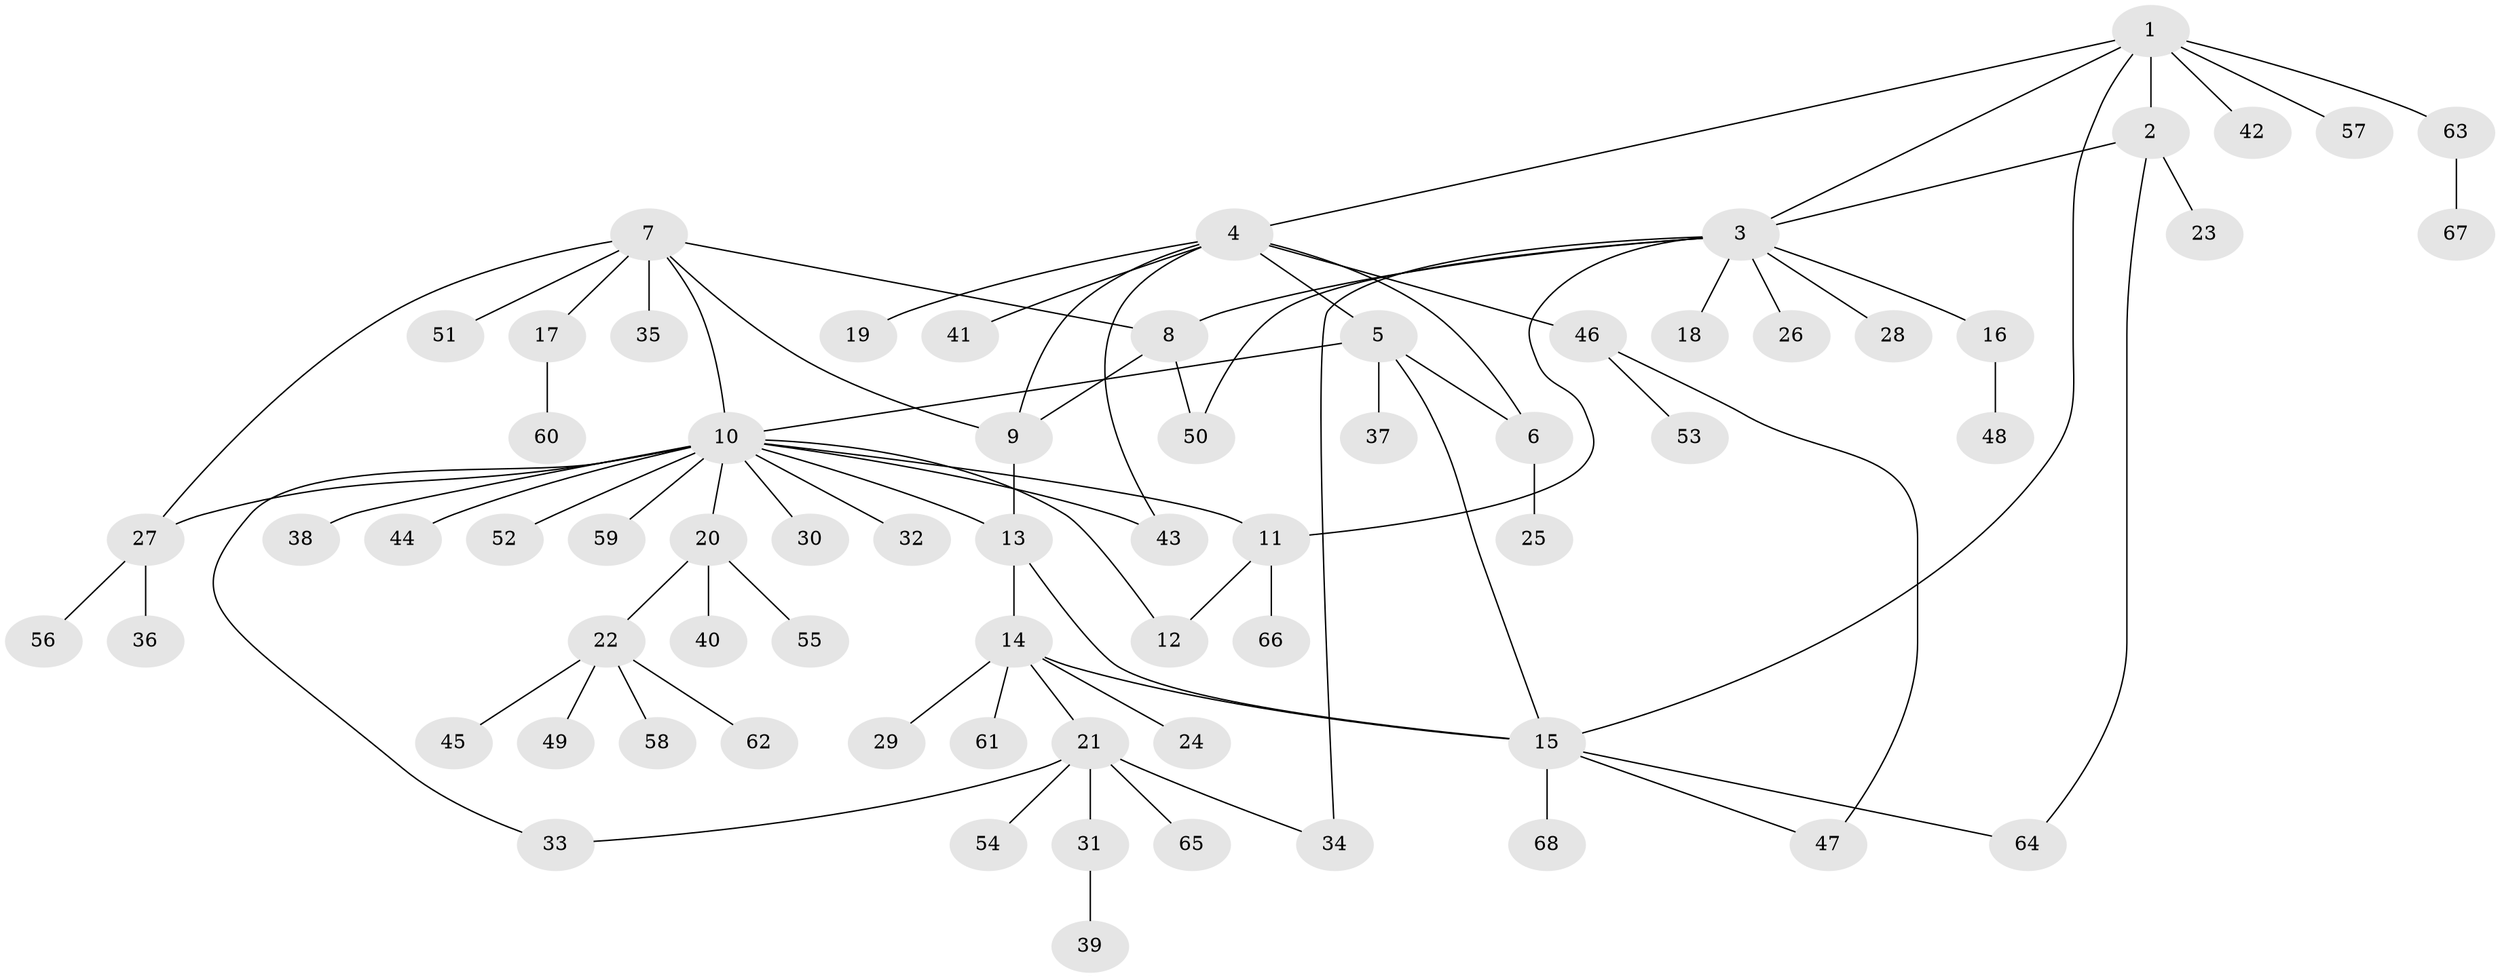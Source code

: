 // Generated by graph-tools (version 1.1) at 2025/02/03/09/25 03:02:46]
// undirected, 68 vertices, 85 edges
graph export_dot {
graph [start="1"]
  node [color=gray90,style=filled];
  1;
  2;
  3;
  4;
  5;
  6;
  7;
  8;
  9;
  10;
  11;
  12;
  13;
  14;
  15;
  16;
  17;
  18;
  19;
  20;
  21;
  22;
  23;
  24;
  25;
  26;
  27;
  28;
  29;
  30;
  31;
  32;
  33;
  34;
  35;
  36;
  37;
  38;
  39;
  40;
  41;
  42;
  43;
  44;
  45;
  46;
  47;
  48;
  49;
  50;
  51;
  52;
  53;
  54;
  55;
  56;
  57;
  58;
  59;
  60;
  61;
  62;
  63;
  64;
  65;
  66;
  67;
  68;
  1 -- 2;
  1 -- 3;
  1 -- 4;
  1 -- 15;
  1 -- 42;
  1 -- 57;
  1 -- 63;
  2 -- 3;
  2 -- 23;
  2 -- 64;
  3 -- 8;
  3 -- 11;
  3 -- 16;
  3 -- 18;
  3 -- 26;
  3 -- 28;
  3 -- 34;
  3 -- 50;
  4 -- 5;
  4 -- 6;
  4 -- 9;
  4 -- 19;
  4 -- 41;
  4 -- 43;
  4 -- 46;
  5 -- 6;
  5 -- 10;
  5 -- 15;
  5 -- 37;
  6 -- 25;
  7 -- 8;
  7 -- 9;
  7 -- 10;
  7 -- 17;
  7 -- 27;
  7 -- 35;
  7 -- 51;
  8 -- 9;
  8 -- 50;
  9 -- 13;
  10 -- 11;
  10 -- 12;
  10 -- 13;
  10 -- 20;
  10 -- 27;
  10 -- 30;
  10 -- 32;
  10 -- 33;
  10 -- 38;
  10 -- 43;
  10 -- 44;
  10 -- 52;
  10 -- 59;
  11 -- 12;
  11 -- 66;
  13 -- 14;
  13 -- 15;
  14 -- 15;
  14 -- 21;
  14 -- 24;
  14 -- 29;
  14 -- 61;
  15 -- 47;
  15 -- 64;
  15 -- 68;
  16 -- 48;
  17 -- 60;
  20 -- 22;
  20 -- 40;
  20 -- 55;
  21 -- 31;
  21 -- 33;
  21 -- 34;
  21 -- 54;
  21 -- 65;
  22 -- 45;
  22 -- 49;
  22 -- 58;
  22 -- 62;
  27 -- 36;
  27 -- 56;
  31 -- 39;
  46 -- 47;
  46 -- 53;
  63 -- 67;
}
